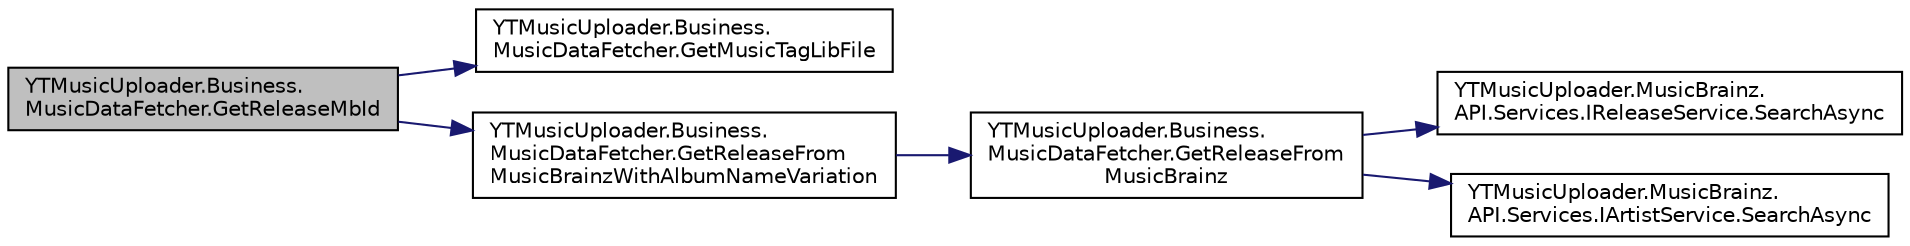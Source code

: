 digraph "YTMusicUploader.Business.MusicDataFetcher.GetReleaseMbId"
{
 // LATEX_PDF_SIZE
  edge [fontname="Helvetica",fontsize="10",labelfontname="Helvetica",labelfontsize="10"];
  node [fontname="Helvetica",fontsize="10",shape=record];
  rankdir="LR";
  Node1 [label="YTMusicUploader.Business.\lMusicDataFetcher.GetReleaseMbId",height=0.2,width=0.4,color="black", fillcolor="grey75", style="filled", fontcolor="black",tooltip="First looks at the file meta data for the release MBID, then makes a request to MusicBrainz if it's n..."];
  Node1 -> Node2 [color="midnightblue",fontsize="10",style="solid"];
  Node2 [label="YTMusicUploader.Business.\lMusicDataFetcher.GetMusicTagLibFile",height=0.2,width=0.4,color="black", fillcolor="white", style="filled",URL="$dc/db7/class_y_t_music_uploader_1_1_business_1_1_music_data_fetcher.html#a50e0a63ee984508b8677e836e27ca4cb",tooltip="Gets a TabLib (TabLib library object of music file meta data) file object of a given music music file"];
  Node1 -> Node3 [color="midnightblue",fontsize="10",style="solid"];
  Node3 [label="YTMusicUploader.Business.\lMusicDataFetcher.GetReleaseFrom\lMusicBrainzWithAlbumNameVariation",height=0.2,width=0.4,color="black", fillcolor="white", style="filled",URL="$dc/db7/class_y_t_music_uploader_1_1_business_1_1_music_data_fetcher.html#a950a4ab40983cdbc70821eaa9becb990",tooltip="Get the release (typically, the album data) from MusicBrainz via query using the artist,..."];
  Node3 -> Node4 [color="midnightblue",fontsize="10",style="solid"];
  Node4 [label="YTMusicUploader.Business.\lMusicDataFetcher.GetReleaseFrom\lMusicBrainz",height=0.2,width=0.4,color="black", fillcolor="white", style="filled",URL="$dc/db7/class_y_t_music_uploader_1_1_business_1_1_music_data_fetcher.html#ab9b74b81d70a6ddbddf6ef3f4ba76330",tooltip="Get the release (typically, the album data) from MusicBrainz via query using the artist,..."];
  Node4 -> Node5 [color="midnightblue",fontsize="10",style="solid"];
  Node5 [label="YTMusicUploader.MusicBrainz.\lAPI.Services.IReleaseService.SearchAsync",height=0.2,width=0.4,color="black", fillcolor="white", style="filled",URL="$d6/d6a/interface_y_t_music_uploader_1_1_music_brainz_1_1_a_p_i_1_1_services_1_1_i_release_service.html#a9bdd1d529806bee9e7240bd6b1911b57",tooltip="Search for a release in the MusicBrainz database, matching the given query."];
  Node4 -> Node6 [color="midnightblue",fontsize="10",style="solid"];
  Node6 [label="YTMusicUploader.MusicBrainz.\lAPI.Services.IArtistService.SearchAsync",height=0.2,width=0.4,color="black", fillcolor="white", style="filled",URL="$dd/d62/interface_y_t_music_uploader_1_1_music_brainz_1_1_a_p_i_1_1_services_1_1_i_artist_service.html#ac6a557bc948999cc191351e634be1d20",tooltip="Search for an artist in the MusicBrainz database, matching the given query."];
}
